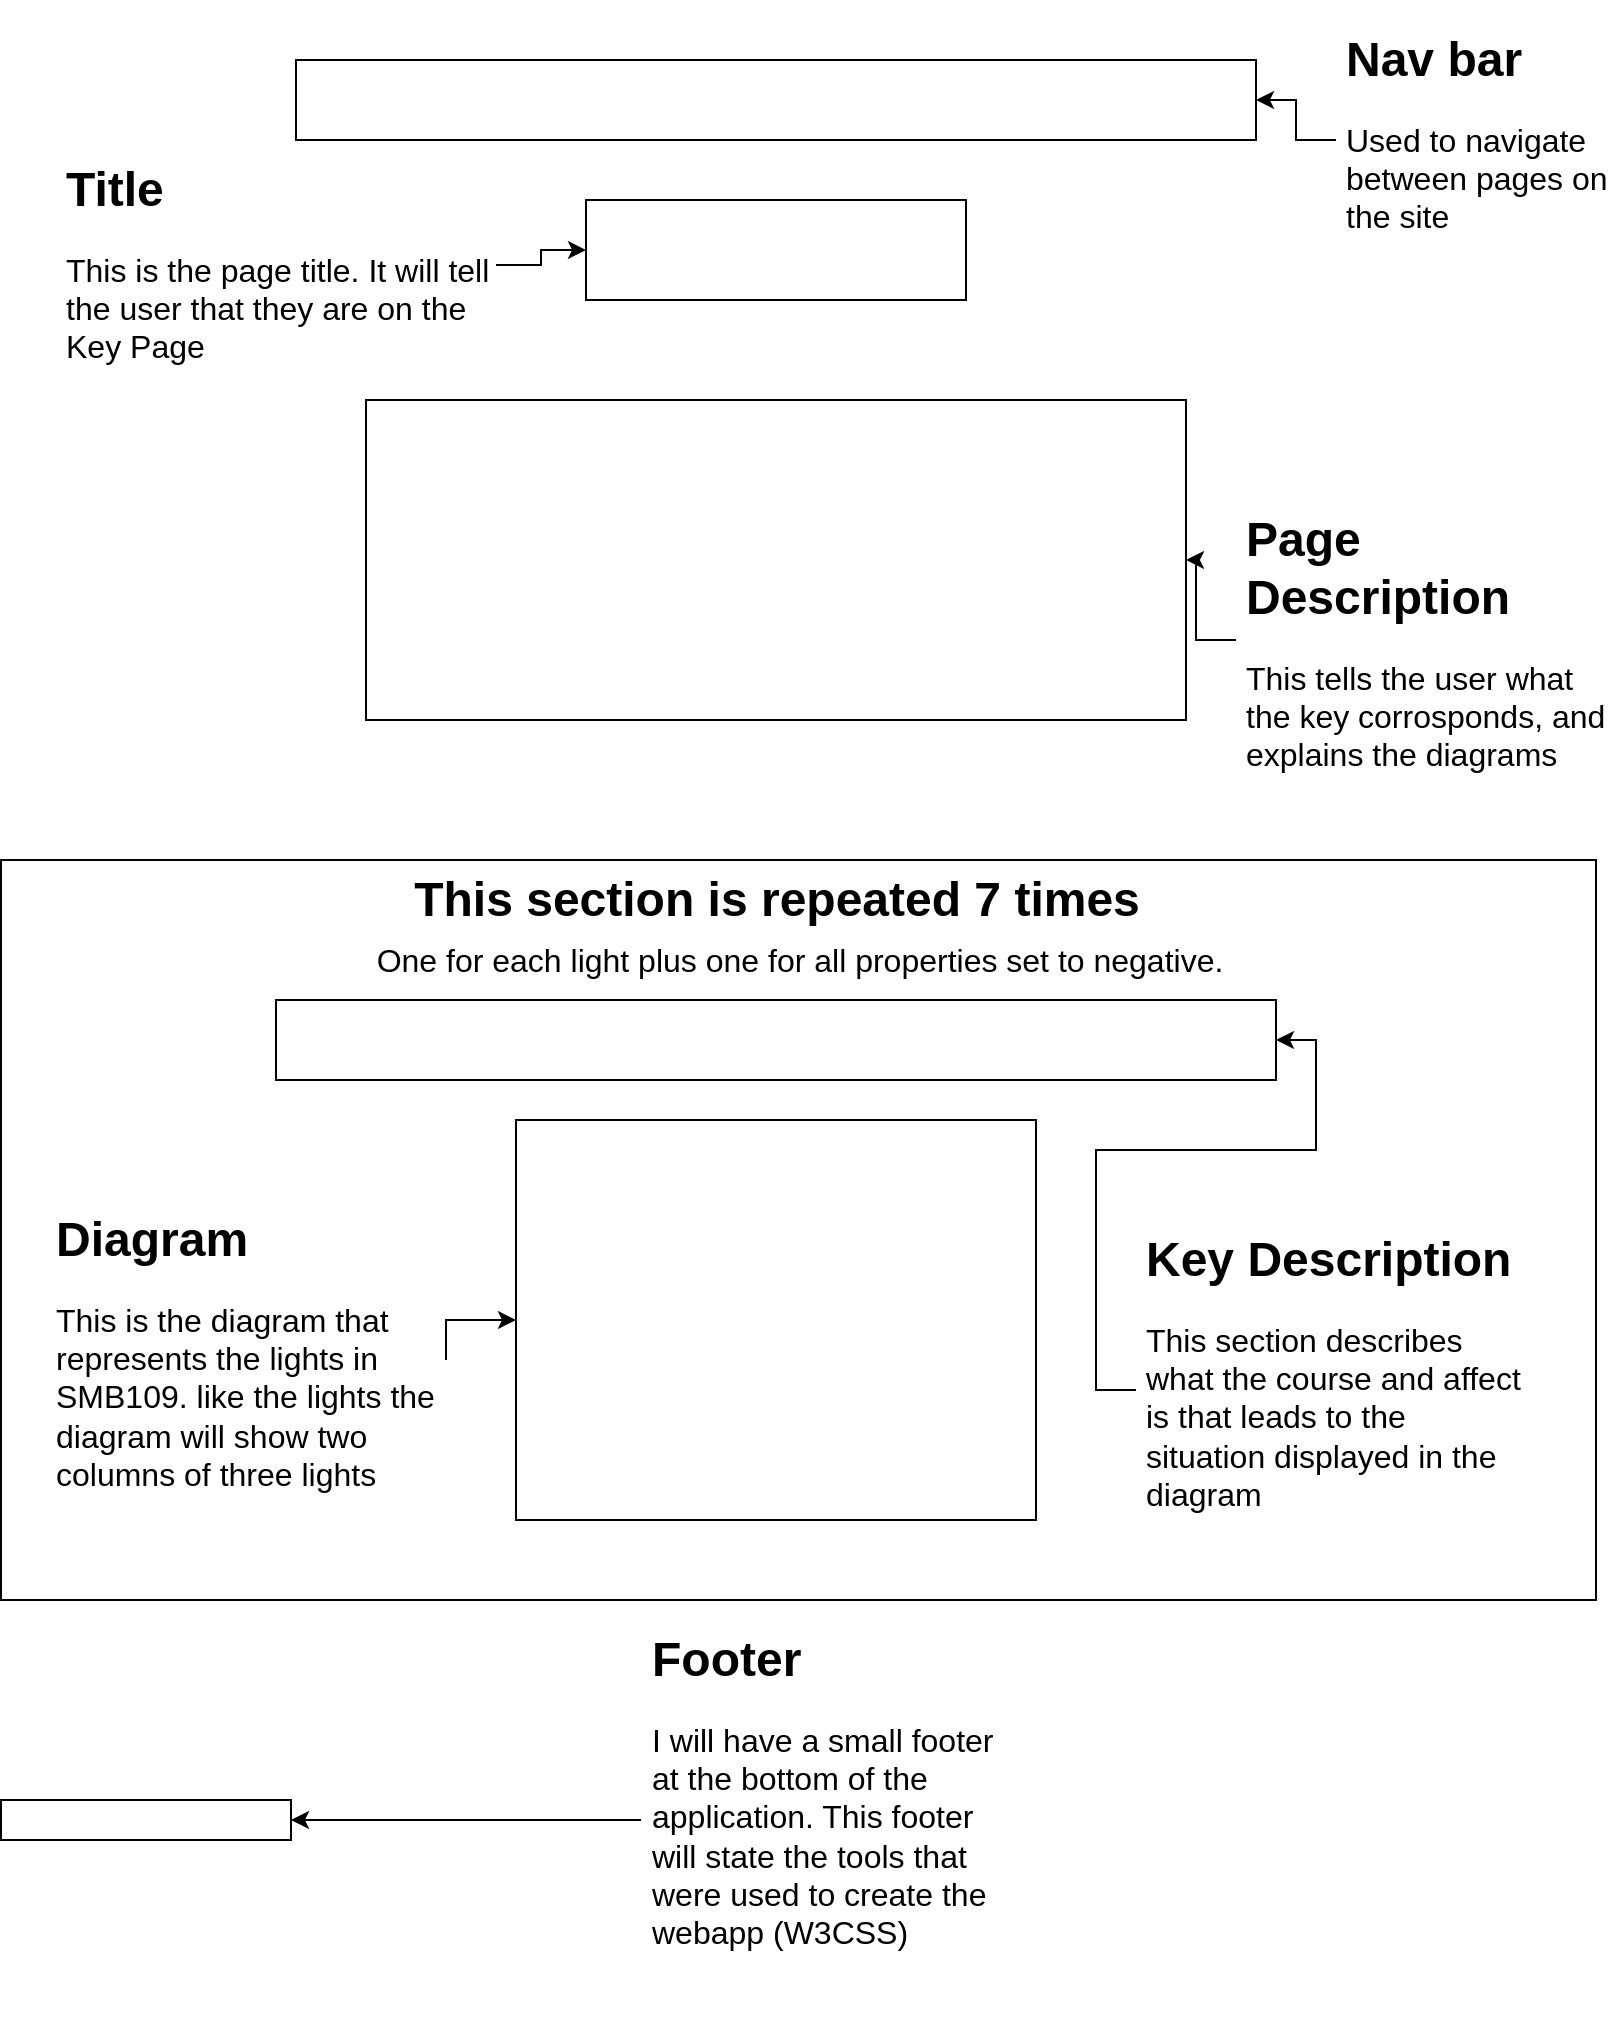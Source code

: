 <mxfile version="12.4.2" type="device" pages="1"><diagram id="Nm2ausVflG2A0LWn8ORo" name="Page-1"><mxGraphModel dx="1086" dy="816" grid="1" gridSize="10" guides="1" tooltips="1" connect="1" arrows="1" fold="1" page="1" pageScale="1" pageWidth="827" pageHeight="1169" background="#ffffff" math="0" shadow="0"><root><mxCell id="0"/><mxCell id="1" parent="0"/><mxCell id="c6pGSZIA9B-8IXhh2h0u-6" value="" style="rounded=0;whiteSpace=wrap;html=1;fillColor=none;strokeColor=#030303;" parent="1" vertex="1"><mxGeometry x="12.5" y="440" width="797.5" height="370" as="geometry"/></mxCell><mxCell id="rS0rx5gg2IjXkwJwPkTd-1" value="" style="rounded=0;whiteSpace=wrap;html=1;fillColor=#FFFFFF;strokeColor=#000000;shadow=0;" parent="1" vertex="1"><mxGeometry x="160" y="40" width="480" height="40" as="geometry"/></mxCell><mxCell id="rS0rx5gg2IjXkwJwPkTd-2" value="" style="rounded=0;whiteSpace=wrap;html=1;fillColor=#FFFFFF;strokeColor=#000000;shadow=0;" parent="1" vertex="1"><mxGeometry x="195" y="210" width="410" height="160" as="geometry"/></mxCell><mxCell id="rS0rx5gg2IjXkwJwPkTd-4" value="" style="rounded=0;whiteSpace=wrap;html=1;fillColor=#FFFFFF;strokeColor=#000000;shadow=0;" parent="1" vertex="1"><mxGeometry x="305" y="110" width="190" height="50" as="geometry"/></mxCell><mxCell id="rS0rx5gg2IjXkwJwPkTd-5" value="" style="rounded=0;whiteSpace=wrap;html=1;fillColor=#FFFFFF;strokeColor=#000000;shadow=0;" parent="1" vertex="1"><mxGeometry x="270" y="570" width="260" height="200" as="geometry"/></mxCell><mxCell id="rS0rx5gg2IjXkwJwPkTd-8" style="edgeStyle=orthogonalEdgeStyle;rounded=0;orthogonalLoop=1;jettySize=auto;html=1;entryX=1;entryY=0.5;entryDx=0;entryDy=0;shadow=0;strokeColor=#000000;" parent="1" source="rS0rx5gg2IjXkwJwPkTd-7" target="rS0rx5gg2IjXkwJwPkTd-1" edge="1"><mxGeometry relative="1" as="geometry"><Array as="points"/></mxGeometry></mxCell><mxCell id="rS0rx5gg2IjXkwJwPkTd-7" value="&lt;h1&gt;Nav bar&lt;br&gt;&lt;/h1&gt;&lt;p&gt;&lt;font style=&quot;font-size: 16px&quot;&gt;Used to navigate between pages on the site&lt;/font&gt;&lt;br&gt;&lt;/p&gt;" style="text;html=1;spacing=5;spacingTop=-20;whiteSpace=wrap;overflow=hidden;rounded=0;shadow=0;fontColor=#000000;" parent="1" vertex="1"><mxGeometry x="680" y="20" width="140" height="120" as="geometry"/></mxCell><mxCell id="rS0rx5gg2IjXkwJwPkTd-11" value="" style="edgeStyle=orthogonalEdgeStyle;rounded=0;orthogonalLoop=1;jettySize=auto;html=1;entryX=1;entryY=0.5;entryDx=0;entryDy=0;shadow=0;strokeColor=#000000;" parent="1" source="rS0rx5gg2IjXkwJwPkTd-9" target="rS0rx5gg2IjXkwJwPkTd-2" edge="1"><mxGeometry relative="1" as="geometry"><mxPoint x="760" y="510" as="targetPoint"/></mxGeometry></mxCell><mxCell id="rS0rx5gg2IjXkwJwPkTd-9" value="&lt;h1&gt;Page Description&lt;br&gt;&lt;/h1&gt;&lt;p&gt;&lt;font style=&quot;font-size: 16px&quot;&gt;This tells the user what the key corrosponds, and explains the diagrams &lt;/font&gt;&lt;br&gt;&lt;/p&gt;" style="text;html=1;spacing=5;spacingTop=-20;whiteSpace=wrap;overflow=hidden;rounded=0;shadow=0;fontColor=#000000;" parent="1" vertex="1"><mxGeometry x="630" y="260" width="190" height="140" as="geometry"/></mxCell><mxCell id="rS0rx5gg2IjXkwJwPkTd-13" style="edgeStyle=orthogonalEdgeStyle;rounded=0;orthogonalLoop=1;jettySize=auto;html=1;entryX=0;entryY=0.5;entryDx=0;entryDy=0;shadow=0;strokeColor=#000000;" parent="1" source="rS0rx5gg2IjXkwJwPkTd-12" target="rS0rx5gg2IjXkwJwPkTd-4" edge="1"><mxGeometry relative="1" as="geometry"/></mxCell><mxCell id="rS0rx5gg2IjXkwJwPkTd-12" value="&lt;h1&gt;Title &lt;br&gt;&lt;/h1&gt;&lt;p&gt;&lt;font style=&quot;font-size: 16px&quot;&gt;This is the page title. It will tell the user that they are on the Key Page&lt;/font&gt;&lt;br&gt;&lt;/p&gt;" style="text;html=1;spacing=5;spacingTop=-20;whiteSpace=wrap;overflow=hidden;rounded=0;shadow=0;fontColor=#000000;" parent="1" vertex="1"><mxGeometry x="40" y="85" width="220" height="115" as="geometry"/></mxCell><mxCell id="rS0rx5gg2IjXkwJwPkTd-15" style="edgeStyle=orthogonalEdgeStyle;rounded=0;orthogonalLoop=1;jettySize=auto;html=1;entryX=0;entryY=0.5;entryDx=0;entryDy=0;shadow=0;strokeColor=#000000;exitX=1;exitY=0.5;exitDx=0;exitDy=0;" parent="1" source="rS0rx5gg2IjXkwJwPkTd-14" target="rS0rx5gg2IjXkwJwPkTd-5" edge="1"><mxGeometry relative="1" as="geometry"><Array as="points"><mxPoint x="245" y="670"/><mxPoint x="245" y="670"/></Array></mxGeometry></mxCell><mxCell id="rS0rx5gg2IjXkwJwPkTd-14" value="&lt;h1&gt;Diagram &lt;br&gt;&lt;/h1&gt;&lt;div id=&quot;inside&quot; class=&quot;text_box&quot;&gt;&lt;font style=&quot;font-size: 16px&quot;&gt;This is the diagram that represents the lights in SMB109. like the lights the diagram will show two columns of three lights&lt;/font&gt;&lt;br&gt;&lt;/div&gt;" style="text;html=1;spacing=5;spacingTop=-20;whiteSpace=wrap;overflow=hidden;rounded=0;shadow=0;fontColor=#000000;" parent="1" vertex="1"><mxGeometry x="35" y="610" width="200" height="160" as="geometry"/></mxCell><mxCell id="rS0rx5gg2IjXkwJwPkTd-16" value="" style="rounded=0;whiteSpace=wrap;html=1;fillColor=#FFFFFF;strokeColor=#000000;shadow=0;" parent="1" vertex="1"><mxGeometry x="12.5" y="910" width="145" height="20" as="geometry"/></mxCell><mxCell id="rS0rx5gg2IjXkwJwPkTd-18" style="edgeStyle=orthogonalEdgeStyle;rounded=0;orthogonalLoop=1;jettySize=auto;html=1;entryX=1;entryY=0.5;entryDx=0;entryDy=0;shadow=0;strokeColor=#000000;" parent="1" source="rS0rx5gg2IjXkwJwPkTd-17" target="rS0rx5gg2IjXkwJwPkTd-16" edge="1"><mxGeometry relative="1" as="geometry"/></mxCell><mxCell id="rS0rx5gg2IjXkwJwPkTd-17" value="&lt;h1&gt;Footer&lt;/h1&gt;&lt;p&gt;&lt;font style=&quot;font-size: 16px&quot;&gt;I will have a small footer at the bottom of the application. This footer will state the tools that were used to create the webapp (W3CSS)&lt;/font&gt;&lt;br&gt;&lt;/p&gt;" style="text;html=1;spacing=5;spacingTop=-20;whiteSpace=wrap;overflow=hidden;rounded=0;shadow=0;fontColor=#000000;" parent="1" vertex="1"><mxGeometry x="332.5" y="820" width="190" height="200" as="geometry"/></mxCell><mxCell id="c6pGSZIA9B-8IXhh2h0u-1" value="" style="rounded=0;whiteSpace=wrap;html=1;fillColor=#FFFFFF;strokeColor=#000000;shadow=0;" parent="1" vertex="1"><mxGeometry x="150" y="510" width="500" height="40" as="geometry"/></mxCell><mxCell id="c6pGSZIA9B-8IXhh2h0u-2" style="edgeStyle=orthogonalEdgeStyle;rounded=0;orthogonalLoop=1;jettySize=auto;html=1;entryX=1;entryY=0.5;entryDx=0;entryDy=0;shadow=0;strokeColor=#000000;exitX=0;exitY=0.5;exitDx=0;exitDy=0;" parent="1" source="c6pGSZIA9B-8IXhh2h0u-3" target="c6pGSZIA9B-8IXhh2h0u-1" edge="1"><mxGeometry relative="1" as="geometry"><Array as="points"/></mxGeometry></mxCell><mxCell id="c6pGSZIA9B-8IXhh2h0u-3" value="&lt;h1&gt;Key Description&lt;br&gt;&lt;/h1&gt;&lt;div id=&quot;inside&quot; class=&quot;text_box&quot;&gt;&lt;font style=&quot;font-size: 16px&quot;&gt;This section describes what the course and affect is that leads to the situation displayed in the diagram &lt;/font&gt;&lt;br&gt;&lt;/div&gt;" style="text;html=1;spacing=5;spacingTop=-20;whiteSpace=wrap;overflow=hidden;rounded=0;shadow=0;fontColor=#000000;" parent="1" vertex="1"><mxGeometry x="580" y="620" width="200" height="170" as="geometry"/></mxCell><mxCell id="c6pGSZIA9B-8IXhh2h0u-7" value="&lt;div&gt;&lt;h1&gt;&lt;font style=&quot;font-size: 24px&quot;&gt;This section is repeated 7 times&lt;/font&gt;&lt;font size=&quot;3&quot;&gt;&lt;br&gt;&lt;/font&gt;&lt;/h1&gt;&lt;/div&gt;" style="text;html=1;align=center;verticalAlign=middle;whiteSpace=wrap;rounded=0;fontColor=#000000;" parent="1" vertex="1"><mxGeometry x="202.5" y="450" width="395" height="20" as="geometry"/></mxCell><mxCell id="c6pGSZIA9B-8IXhh2h0u-8" value="&lt;font style=&quot;font-size: 16px&quot;&gt;One for each light plus one for all properties set to negative.&lt;/font&gt;" style="text;html=1;align=center;verticalAlign=middle;whiteSpace=wrap;rounded=0;fontColor=#000000;" parent="1" vertex="1"><mxGeometry x="183.75" y="480" width="456.25" height="20" as="geometry"/></mxCell></root></mxGraphModel></diagram></mxfile>